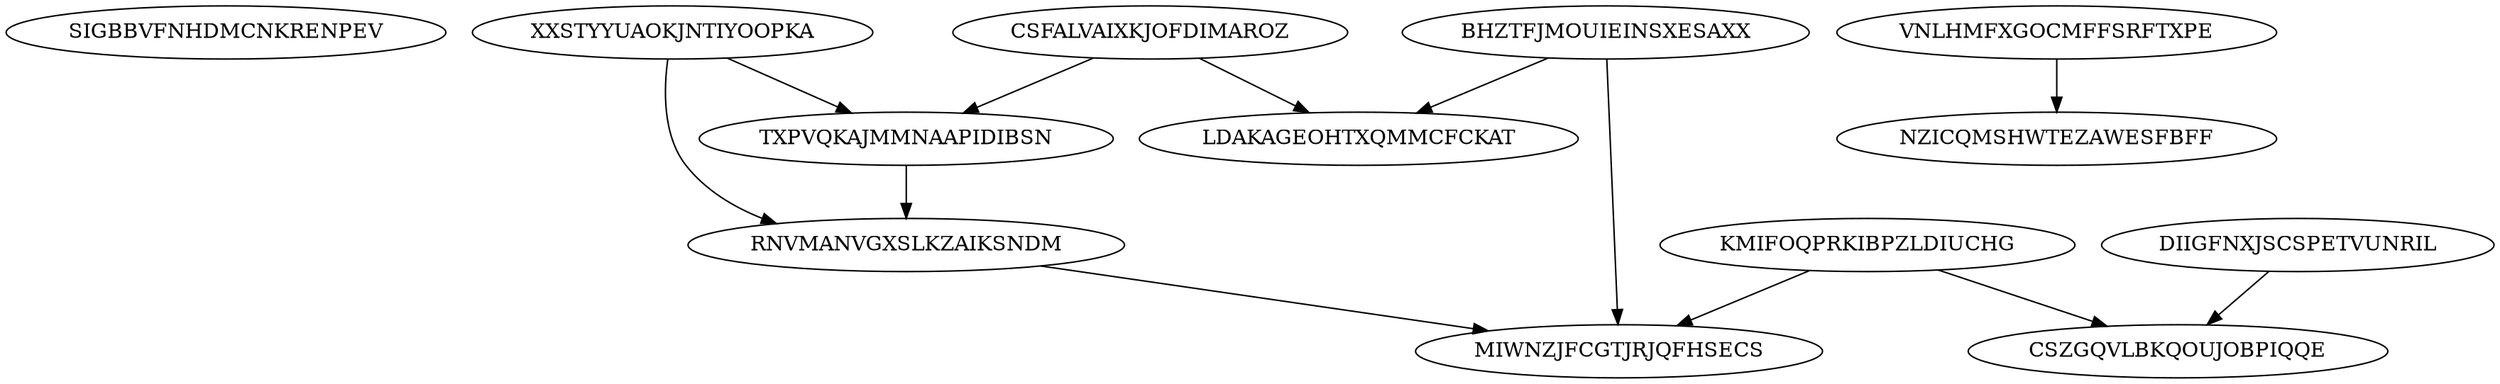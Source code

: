 digraph N13M12 {
	SIGBBVFNHDMCNKRENPEV	[Weight=15];
	CSFALVAIXKJOFDIMAROZ	[Weight=14];
	KMIFOQPRKIBPZLDIUCHG	[Weight=12];
	VNLHMFXGOCMFFSRFTXPE	[Weight=15];
	NZICQMSHWTEZAWESFBFF	[Weight=14];
	XXSTYYUAOKJNTIYOOPKA	[Weight=16];
	BHZTFJMOUIEINSXESAXX	[Weight=20];
	DIIGFNXJSCSPETVUNRIL	[Weight=10];
	CSZGQVLBKQOUJOBPIQQE	[Weight=16];
	LDAKAGEOHTXQMMCFCKAT	[Weight=16];
	TXPVQKAJMMNAAPIDIBSN	[Weight=16];
	RNVMANVGXSLKZAIKSNDM	[Weight=10];
	MIWNZJFCGTJRJQFHSECS	[Weight=15];
	BHZTFJMOUIEINSXESAXX -> LDAKAGEOHTXQMMCFCKAT [Weight=10];
	CSFALVAIXKJOFDIMAROZ -> TXPVQKAJMMNAAPIDIBSN [Weight=16];
	TXPVQKAJMMNAAPIDIBSN -> RNVMANVGXSLKZAIKSNDM [Weight=12];
	DIIGFNXJSCSPETVUNRIL -> CSZGQVLBKQOUJOBPIQQE [Weight=14];
	XXSTYYUAOKJNTIYOOPKA -> RNVMANVGXSLKZAIKSNDM [Weight=15];
	VNLHMFXGOCMFFSRFTXPE -> NZICQMSHWTEZAWESFBFF [Weight=13];
	XXSTYYUAOKJNTIYOOPKA -> TXPVQKAJMMNAAPIDIBSN [Weight=14];
	CSFALVAIXKJOFDIMAROZ -> LDAKAGEOHTXQMMCFCKAT [Weight=19];
	KMIFOQPRKIBPZLDIUCHG -> CSZGQVLBKQOUJOBPIQQE [Weight=11];
	KMIFOQPRKIBPZLDIUCHG -> MIWNZJFCGTJRJQFHSECS [Weight=15];
	BHZTFJMOUIEINSXESAXX -> MIWNZJFCGTJRJQFHSECS [Weight=10];
	RNVMANVGXSLKZAIKSNDM -> MIWNZJFCGTJRJQFHSECS [Weight=17];
}
